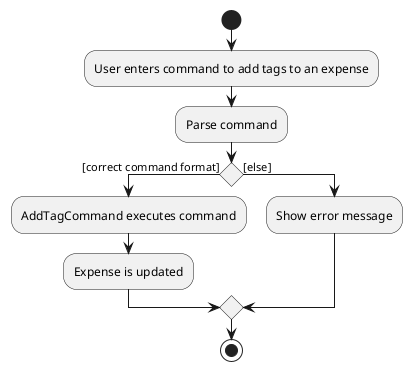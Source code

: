 @startuml
start
:User enters command to add tags to an expense;
:Parse command;

'Since the beta syntax does not support placing the condition outside the
'diamond we place it as the true branch instead.

if () then ([correct command format])
    :AddTagCommand executes command;
    :Expense is updated;
else ([else])
    :Show error message;
endif
stop
@enduml
